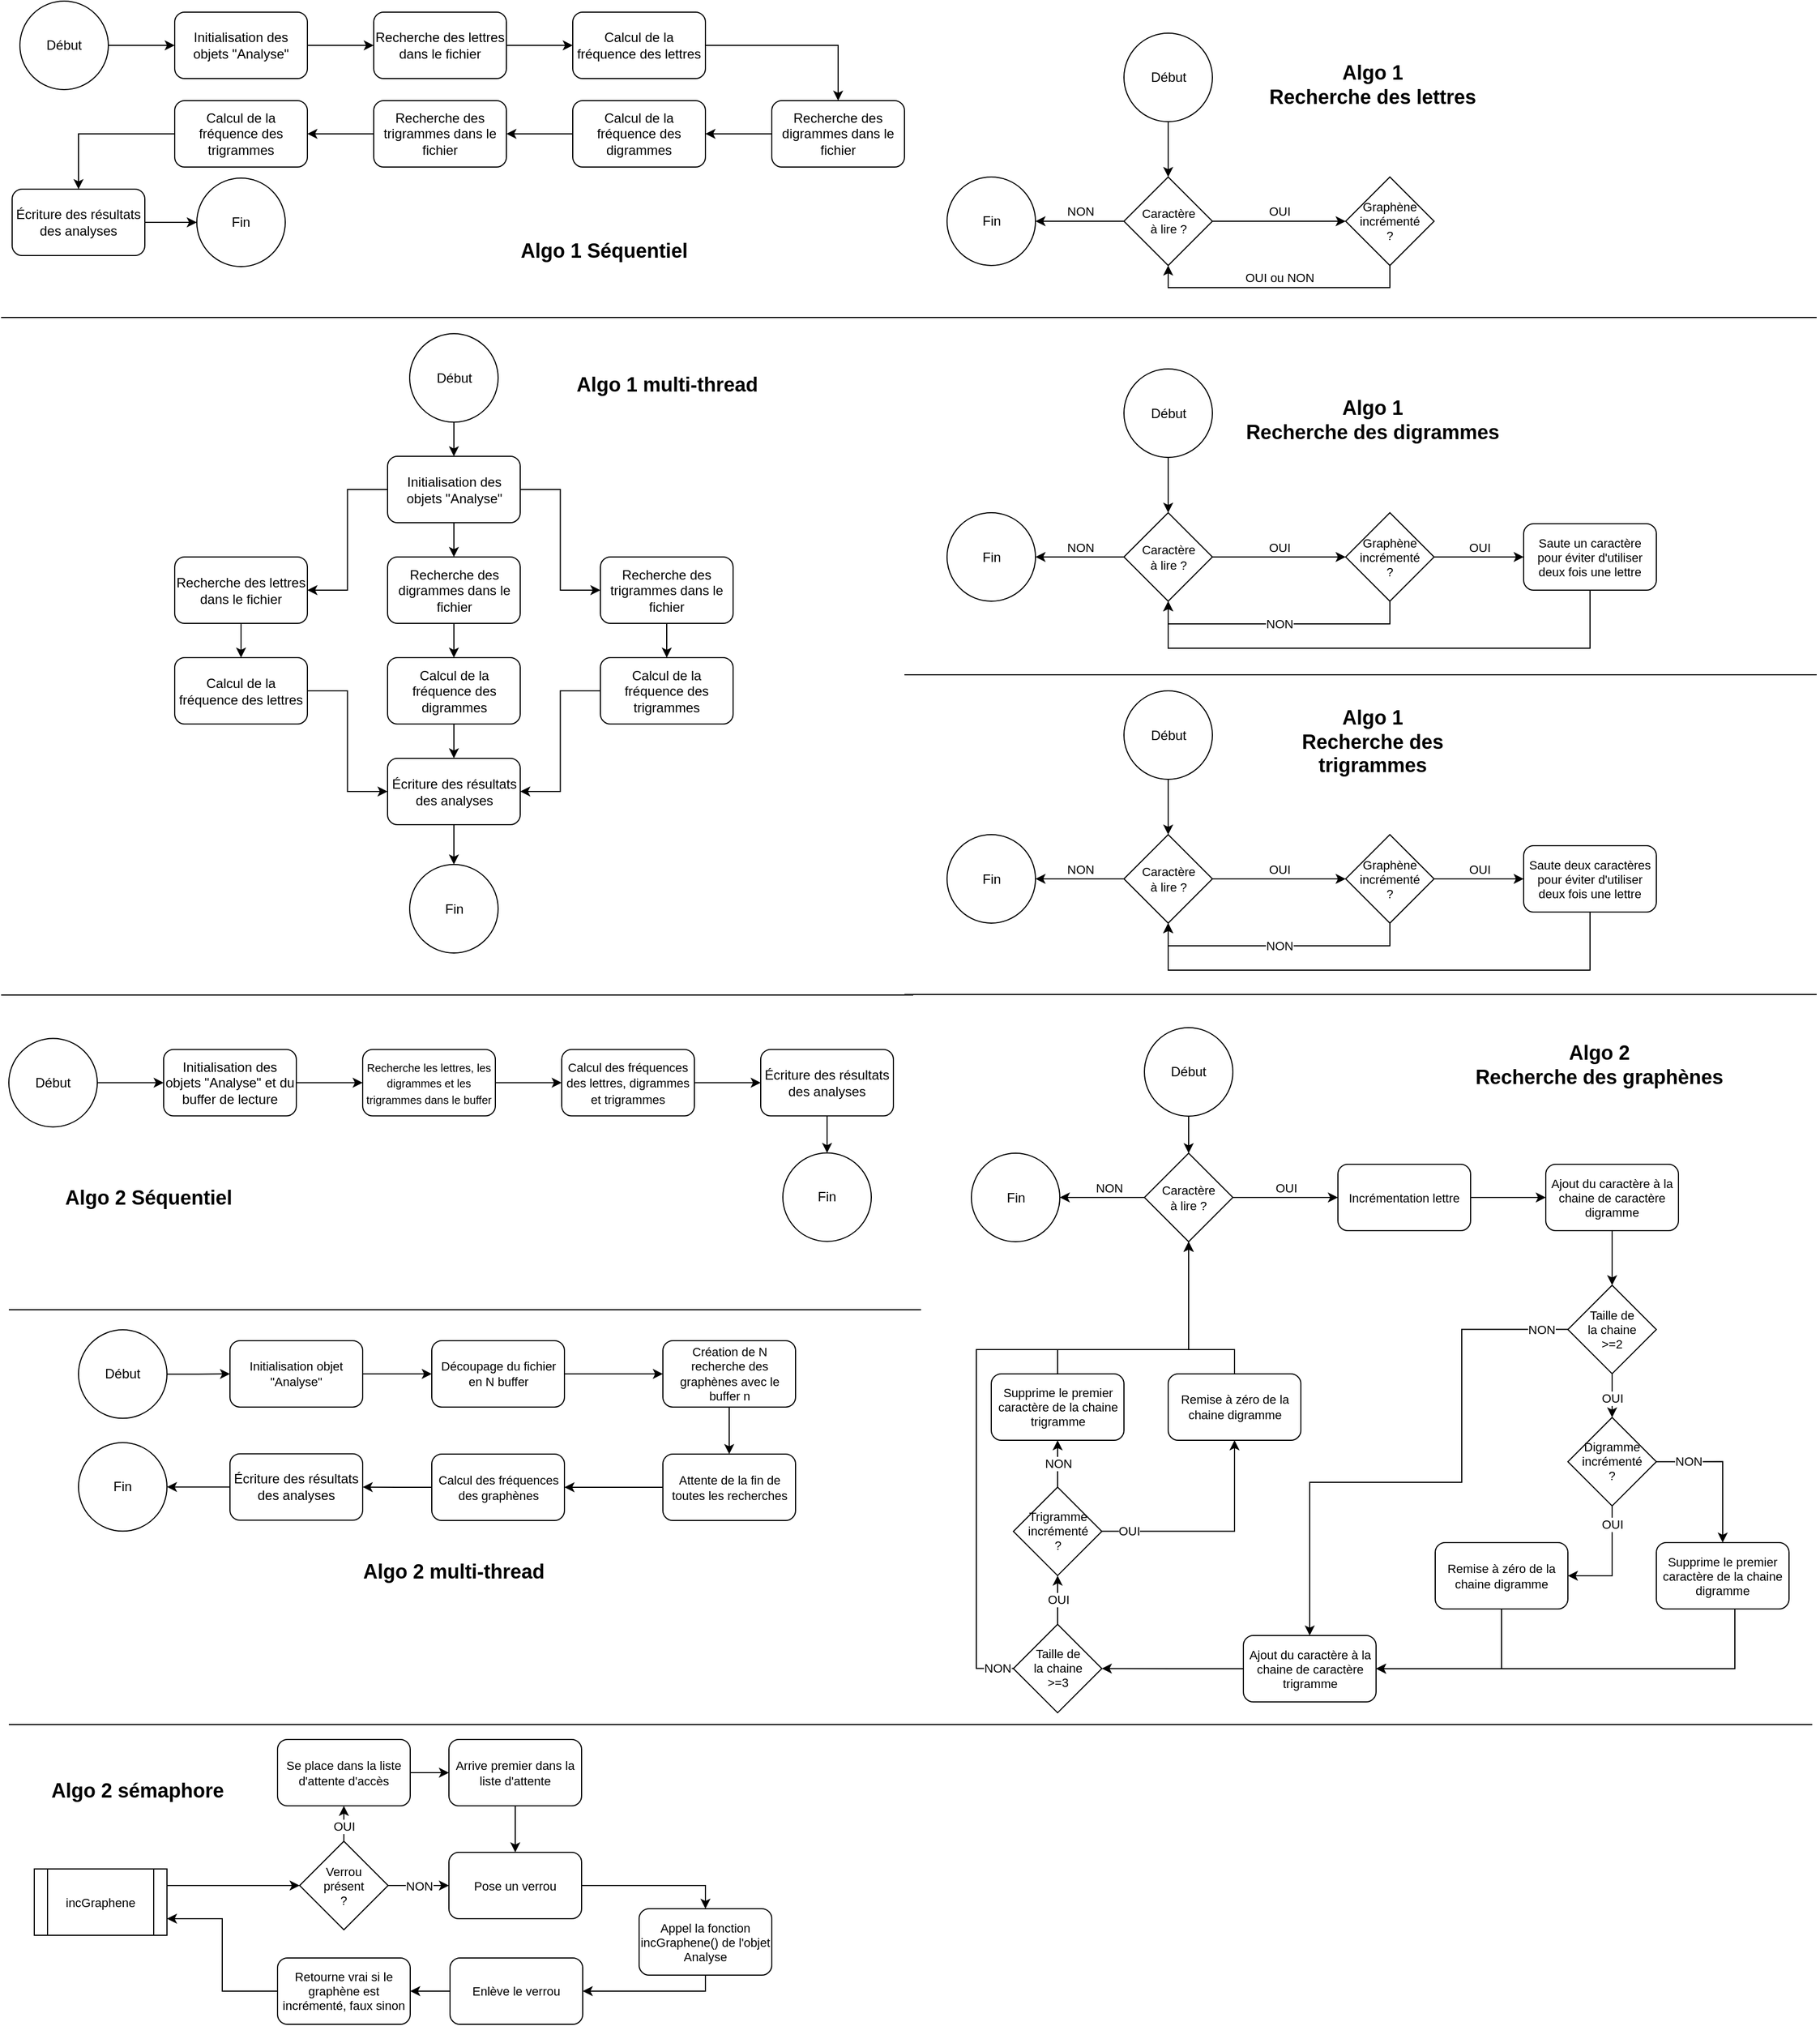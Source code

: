 <mxfile version="12.1.3" type="device" pages="1"><diagram id="Wq0J0b7fXrH5tbpP9Xip" name="Page-1"><mxGraphModel dx="1173" dy="604" grid="0" gridSize="10" guides="1" tooltips="1" connect="1" arrows="1" fold="1" page="1" pageScale="1" pageWidth="827" pageHeight="1169" math="0" shadow="0"><root><mxCell id="0"/><mxCell id="1" parent="0"/><mxCell id="Tw0cdZoC1RYo5te-1mj3-5" style="edgeStyle=orthogonalEdgeStyle;rounded=0;orthogonalLoop=1;jettySize=auto;html=1;entryX=0;entryY=0.5;entryDx=0;entryDy=0;" edge="1" parent="1" source="Tw0cdZoC1RYo5te-1mj3-1" target="Tw0cdZoC1RYo5te-1mj3-4"><mxGeometry relative="1" as="geometry"/></mxCell><mxCell id="Tw0cdZoC1RYo5te-1mj3-1" value="Début" style="ellipse;whiteSpace=wrap;html=1;aspect=fixed;" vertex="1" parent="1"><mxGeometry x="17" y="14" width="80" height="80" as="geometry"/></mxCell><mxCell id="Tw0cdZoC1RYo5te-1mj3-7" style="edgeStyle=orthogonalEdgeStyle;rounded=0;orthogonalLoop=1;jettySize=auto;html=1;entryX=0;entryY=0.5;entryDx=0;entryDy=0;" edge="1" parent="1" source="Tw0cdZoC1RYo5te-1mj3-4" target="Tw0cdZoC1RYo5te-1mj3-6"><mxGeometry relative="1" as="geometry"/></mxCell><mxCell id="Tw0cdZoC1RYo5te-1mj3-4" value="Initialisation des objets &quot;Analyse&quot;" style="rounded=1;whiteSpace=wrap;html=1;" vertex="1" parent="1"><mxGeometry x="157" y="24" width="120" height="60" as="geometry"/></mxCell><mxCell id="Tw0cdZoC1RYo5te-1mj3-9" style="edgeStyle=orthogonalEdgeStyle;rounded=0;orthogonalLoop=1;jettySize=auto;html=1;entryX=0;entryY=0.5;entryDx=0;entryDy=0;" edge="1" parent="1" source="Tw0cdZoC1RYo5te-1mj3-6" target="Tw0cdZoC1RYo5te-1mj3-8"><mxGeometry relative="1" as="geometry"/></mxCell><mxCell id="Tw0cdZoC1RYo5te-1mj3-6" value="Recherche des lettres dans le fichier" style="rounded=1;whiteSpace=wrap;html=1;" vertex="1" parent="1"><mxGeometry x="337" y="24" width="120" height="60" as="geometry"/></mxCell><mxCell id="Tw0cdZoC1RYo5te-1mj3-11" style="edgeStyle=orthogonalEdgeStyle;rounded=0;orthogonalLoop=1;jettySize=auto;html=1;entryX=0.5;entryY=0;entryDx=0;entryDy=0;" edge="1" parent="1" source="Tw0cdZoC1RYo5te-1mj3-8" target="Tw0cdZoC1RYo5te-1mj3-10"><mxGeometry relative="1" as="geometry"/></mxCell><mxCell id="Tw0cdZoC1RYo5te-1mj3-8" value="Calcul de la fréquence des lettres" style="rounded=1;whiteSpace=wrap;html=1;" vertex="1" parent="1"><mxGeometry x="517" y="24" width="120" height="60" as="geometry"/></mxCell><mxCell id="Tw0cdZoC1RYo5te-1mj3-13" style="edgeStyle=orthogonalEdgeStyle;rounded=0;orthogonalLoop=1;jettySize=auto;html=1;entryX=1;entryY=0.5;entryDx=0;entryDy=0;" edge="1" parent="1" source="Tw0cdZoC1RYo5te-1mj3-10" target="Tw0cdZoC1RYo5te-1mj3-12"><mxGeometry relative="1" as="geometry"/></mxCell><mxCell id="Tw0cdZoC1RYo5te-1mj3-10" value="Recherche des digrammes dans le fichier" style="rounded=1;whiteSpace=wrap;html=1;" vertex="1" parent="1"><mxGeometry x="697" y="104" width="120" height="60" as="geometry"/></mxCell><mxCell id="Tw0cdZoC1RYo5te-1mj3-17" style="edgeStyle=orthogonalEdgeStyle;rounded=0;orthogonalLoop=1;jettySize=auto;html=1;entryX=1;entryY=0.5;entryDx=0;entryDy=0;" edge="1" parent="1" source="Tw0cdZoC1RYo5te-1mj3-12" target="Tw0cdZoC1RYo5te-1mj3-15"><mxGeometry relative="1" as="geometry"/></mxCell><mxCell id="Tw0cdZoC1RYo5te-1mj3-12" value="Calcul de la fréquence des digrammes" style="rounded=1;whiteSpace=wrap;html=1;" vertex="1" parent="1"><mxGeometry x="517" y="104" width="120" height="60" as="geometry"/></mxCell><mxCell id="Tw0cdZoC1RYo5te-1mj3-14" style="edgeStyle=orthogonalEdgeStyle;rounded=0;orthogonalLoop=1;jettySize=auto;html=1;entryX=1;entryY=0.5;entryDx=0;entryDy=0;" edge="1" parent="1" source="Tw0cdZoC1RYo5te-1mj3-15" target="Tw0cdZoC1RYo5te-1mj3-16"><mxGeometry relative="1" as="geometry"/></mxCell><mxCell id="Tw0cdZoC1RYo5te-1mj3-15" value="Recherche des trigrammes dans le fichier" style="rounded=1;whiteSpace=wrap;html=1;" vertex="1" parent="1"><mxGeometry x="337" y="104" width="120" height="60" as="geometry"/></mxCell><mxCell id="Tw0cdZoC1RYo5te-1mj3-19" style="edgeStyle=orthogonalEdgeStyle;rounded=0;orthogonalLoop=1;jettySize=auto;html=1;entryX=0.5;entryY=0;entryDx=0;entryDy=0;" edge="1" parent="1" source="Tw0cdZoC1RYo5te-1mj3-16" target="Tw0cdZoC1RYo5te-1mj3-18"><mxGeometry relative="1" as="geometry"/></mxCell><mxCell id="Tw0cdZoC1RYo5te-1mj3-16" value="Calcul de la fréquence des trigrammes" style="rounded=1;whiteSpace=wrap;html=1;" vertex="1" parent="1"><mxGeometry x="157" y="104" width="120" height="60" as="geometry"/></mxCell><mxCell id="Tw0cdZoC1RYo5te-1mj3-21" style="edgeStyle=orthogonalEdgeStyle;rounded=0;orthogonalLoop=1;jettySize=auto;html=1;entryX=0;entryY=0.5;entryDx=0;entryDy=0;" edge="1" parent="1" source="Tw0cdZoC1RYo5te-1mj3-18" target="Tw0cdZoC1RYo5te-1mj3-20"><mxGeometry relative="1" as="geometry"/></mxCell><mxCell id="Tw0cdZoC1RYo5te-1mj3-18" value="Écriture des résultats des analyses" style="rounded=1;whiteSpace=wrap;html=1;" vertex="1" parent="1"><mxGeometry x="10" y="184" width="120" height="60" as="geometry"/></mxCell><mxCell id="Tw0cdZoC1RYo5te-1mj3-20" value="Fin" style="ellipse;whiteSpace=wrap;html=1;aspect=fixed;" vertex="1" parent="1"><mxGeometry x="177" y="174" width="80" height="80" as="geometry"/></mxCell><mxCell id="Tw0cdZoC1RYo5te-1mj3-25" style="edgeStyle=orthogonalEdgeStyle;rounded=0;orthogonalLoop=1;jettySize=auto;html=1;entryX=0.5;entryY=0;entryDx=0;entryDy=0;" edge="1" parent="1" source="Tw0cdZoC1RYo5te-1mj3-22" target="Tw0cdZoC1RYo5te-1mj3-24"><mxGeometry relative="1" as="geometry"/></mxCell><mxCell id="Tw0cdZoC1RYo5te-1mj3-22" value="Début" style="ellipse;whiteSpace=wrap;html=1;aspect=fixed;" vertex="1" parent="1"><mxGeometry x="369.5" y="314.667" width="80" height="80" as="geometry"/></mxCell><mxCell id="Tw0cdZoC1RYo5te-1mj3-23" value="" style="endArrow=none;html=1;" edge="1" parent="1"><mxGeometry width="50" height="50" relative="1" as="geometry"><mxPoint y="300" as="sourcePoint"/><mxPoint x="825" y="300" as="targetPoint"/></mxGeometry></mxCell><mxCell id="Tw0cdZoC1RYo5te-1mj3-29" style="edgeStyle=orthogonalEdgeStyle;rounded=0;orthogonalLoop=1;jettySize=auto;html=1;entryX=0.5;entryY=0;entryDx=0;entryDy=0;" edge="1" parent="1" source="Tw0cdZoC1RYo5te-1mj3-24" target="Tw0cdZoC1RYo5te-1mj3-27"><mxGeometry relative="1" as="geometry"/></mxCell><mxCell id="Tw0cdZoC1RYo5te-1mj3-41" style="edgeStyle=orthogonalEdgeStyle;rounded=0;orthogonalLoop=1;jettySize=auto;html=1;entryX=0;entryY=0.5;entryDx=0;entryDy=0;" edge="1" parent="1" source="Tw0cdZoC1RYo5te-1mj3-24" target="Tw0cdZoC1RYo5te-1mj3-28"><mxGeometry relative="1" as="geometry"/></mxCell><mxCell id="Tw0cdZoC1RYo5te-1mj3-42" style="edgeStyle=orthogonalEdgeStyle;rounded=0;orthogonalLoop=1;jettySize=auto;html=1;entryX=1;entryY=0.5;entryDx=0;entryDy=0;" edge="1" parent="1" source="Tw0cdZoC1RYo5te-1mj3-24" target="Tw0cdZoC1RYo5te-1mj3-26"><mxGeometry relative="1" as="geometry"/></mxCell><mxCell id="Tw0cdZoC1RYo5te-1mj3-24" value="Initialisation des objets &quot;Analyse&quot;" style="rounded=1;whiteSpace=wrap;html=1;" vertex="1" parent="1"><mxGeometry x="349.5" y="425.5" width="120" height="60" as="geometry"/></mxCell><mxCell id="Tw0cdZoC1RYo5te-1mj3-43" style="edgeStyle=orthogonalEdgeStyle;rounded=0;orthogonalLoop=1;jettySize=auto;html=1;entryX=0.5;entryY=0;entryDx=0;entryDy=0;" edge="1" parent="1" source="Tw0cdZoC1RYo5te-1mj3-26" target="Tw0cdZoC1RYo5te-1mj3-35"><mxGeometry relative="1" as="geometry"/></mxCell><mxCell id="Tw0cdZoC1RYo5te-1mj3-26" value="Recherche des lettres dans le fichier" style="rounded=1;whiteSpace=wrap;html=1;" vertex="1" parent="1"><mxGeometry x="157" y="516.5" width="120" height="60" as="geometry"/></mxCell><mxCell id="Tw0cdZoC1RYo5te-1mj3-34" style="edgeStyle=orthogonalEdgeStyle;rounded=0;orthogonalLoop=1;jettySize=auto;html=1;entryX=0.5;entryY=0;entryDx=0;entryDy=0;" edge="1" parent="1" source="Tw0cdZoC1RYo5te-1mj3-27" target="Tw0cdZoC1RYo5te-1mj3-33"><mxGeometry relative="1" as="geometry"/></mxCell><mxCell id="Tw0cdZoC1RYo5te-1mj3-27" value="Recherche des digrammes dans le fichier" style="rounded=1;whiteSpace=wrap;html=1;" vertex="1" parent="1"><mxGeometry x="349.5" y="516.5" width="120" height="60" as="geometry"/></mxCell><mxCell id="Tw0cdZoC1RYo5te-1mj3-44" style="edgeStyle=orthogonalEdgeStyle;rounded=0;orthogonalLoop=1;jettySize=auto;html=1;entryX=0.5;entryY=0;entryDx=0;entryDy=0;" edge="1" parent="1" source="Tw0cdZoC1RYo5te-1mj3-28" target="Tw0cdZoC1RYo5te-1mj3-36"><mxGeometry relative="1" as="geometry"/></mxCell><mxCell id="Tw0cdZoC1RYo5te-1mj3-28" value="Recherche des trigrammes dans le fichier" style="rounded=1;whiteSpace=wrap;html=1;" vertex="1" parent="1"><mxGeometry x="542" y="516.5" width="120" height="60" as="geometry"/></mxCell><mxCell id="Tw0cdZoC1RYo5te-1mj3-40" style="edgeStyle=orthogonalEdgeStyle;rounded=0;orthogonalLoop=1;jettySize=auto;html=1;entryX=0.5;entryY=0;entryDx=0;entryDy=0;" edge="1" parent="1" source="Tw0cdZoC1RYo5te-1mj3-33" target="Tw0cdZoC1RYo5te-1mj3-37"><mxGeometry relative="1" as="geometry"/></mxCell><mxCell id="Tw0cdZoC1RYo5te-1mj3-33" value="Calcul de la fréquence des digrammes" style="rounded=1;whiteSpace=wrap;html=1;" vertex="1" parent="1"><mxGeometry x="349.5" y="607.5" width="120" height="60" as="geometry"/></mxCell><mxCell id="Tw0cdZoC1RYo5te-1mj3-38" style="edgeStyle=orthogonalEdgeStyle;rounded=0;orthogonalLoop=1;jettySize=auto;html=1;entryX=0;entryY=0.5;entryDx=0;entryDy=0;" edge="1" parent="1" source="Tw0cdZoC1RYo5te-1mj3-35" target="Tw0cdZoC1RYo5te-1mj3-37"><mxGeometry relative="1" as="geometry"/></mxCell><mxCell id="Tw0cdZoC1RYo5te-1mj3-35" value="Calcul de la fréquence des lettres" style="rounded=1;whiteSpace=wrap;html=1;" vertex="1" parent="1"><mxGeometry x="157" y="607.5" width="120" height="60" as="geometry"/></mxCell><mxCell id="Tw0cdZoC1RYo5te-1mj3-39" style="edgeStyle=orthogonalEdgeStyle;rounded=0;orthogonalLoop=1;jettySize=auto;html=1;entryX=1;entryY=0.5;entryDx=0;entryDy=0;" edge="1" parent="1" source="Tw0cdZoC1RYo5te-1mj3-36" target="Tw0cdZoC1RYo5te-1mj3-37"><mxGeometry relative="1" as="geometry"/></mxCell><mxCell id="Tw0cdZoC1RYo5te-1mj3-36" value="Calcul de la fréquence des trigrammes" style="rounded=1;whiteSpace=wrap;html=1;" vertex="1" parent="1"><mxGeometry x="542" y="607.5" width="120" height="60" as="geometry"/></mxCell><mxCell id="Tw0cdZoC1RYo5te-1mj3-46" style="edgeStyle=orthogonalEdgeStyle;rounded=0;orthogonalLoop=1;jettySize=auto;html=1;entryX=0.5;entryY=0;entryDx=0;entryDy=0;" edge="1" parent="1" source="Tw0cdZoC1RYo5te-1mj3-37" target="Tw0cdZoC1RYo5te-1mj3-45"><mxGeometry relative="1" as="geometry"/></mxCell><mxCell id="Tw0cdZoC1RYo5te-1mj3-37" value="Écriture des résultats des analyses" style="rounded=1;whiteSpace=wrap;html=1;" vertex="1" parent="1"><mxGeometry x="349.5" y="698.5" width="120" height="60" as="geometry"/></mxCell><mxCell id="Tw0cdZoC1RYo5te-1mj3-45" value="Fin" style="ellipse;whiteSpace=wrap;html=1;aspect=fixed;" vertex="1" parent="1"><mxGeometry x="369.5" y="794.5" width="80" height="80" as="geometry"/></mxCell><mxCell id="Tw0cdZoC1RYo5te-1mj3-49" value="&lt;font style=&quot;font-size: 18px&quot;&gt;&lt;b&gt;Algo 1 Séquentiel&lt;/b&gt;&lt;/font&gt;" style="text;html=1;strokeColor=none;fillColor=none;align=center;verticalAlign=middle;whiteSpace=wrap;rounded=0;" vertex="1" parent="1"><mxGeometry x="429" y="206" width="233" height="67" as="geometry"/></mxCell><mxCell id="Tw0cdZoC1RYo5te-1mj3-50" value="&lt;font style=&quot;font-size: 18px&quot;&gt;&lt;b&gt;Algo 1 multi-thread&lt;br&gt;&lt;/b&gt;&lt;/font&gt;" style="text;html=1;strokeColor=none;fillColor=none;align=center;verticalAlign=middle;whiteSpace=wrap;rounded=0;" vertex="1" parent="1"><mxGeometry x="485.5" y="327.5" width="233" height="67" as="geometry"/></mxCell><mxCell id="Tw0cdZoC1RYo5te-1mj3-51" value="" style="endArrow=none;html=1;" edge="1" parent="1"><mxGeometry width="50" height="50" relative="1" as="geometry"><mxPoint x="-2.274e-13" y="912.5" as="sourcePoint"/><mxPoint x="825" y="912.5" as="targetPoint"/></mxGeometry></mxCell><mxCell id="Tw0cdZoC1RYo5te-1mj3-52" style="edgeStyle=orthogonalEdgeStyle;rounded=0;orthogonalLoop=1;jettySize=auto;html=1;entryX=0;entryY=0.5;entryDx=0;entryDy=0;" edge="1" parent="1" source="Tw0cdZoC1RYo5te-1mj3-53" target="Tw0cdZoC1RYo5te-1mj3-55"><mxGeometry relative="1" as="geometry"/></mxCell><mxCell id="Tw0cdZoC1RYo5te-1mj3-53" value="Début" style="ellipse;whiteSpace=wrap;html=1;aspect=fixed;" vertex="1" parent="1"><mxGeometry x="7" y="951.765" width="80" height="80" as="geometry"/></mxCell><mxCell id="Tw0cdZoC1RYo5te-1mj3-54" style="edgeStyle=orthogonalEdgeStyle;rounded=0;orthogonalLoop=1;jettySize=auto;html=1;entryX=0;entryY=0.5;entryDx=0;entryDy=0;" edge="1" parent="1" source="Tw0cdZoC1RYo5te-1mj3-55" target="Tw0cdZoC1RYo5te-1mj3-57"><mxGeometry relative="1" as="geometry"/></mxCell><mxCell id="Tw0cdZoC1RYo5te-1mj3-55" value="Initialisation des objets &quot;Analyse&quot; et du buffer de lecture" style="rounded=1;whiteSpace=wrap;html=1;" vertex="1" parent="1"><mxGeometry x="147" y="961.765" width="120" height="60" as="geometry"/></mxCell><mxCell id="Tw0cdZoC1RYo5te-1mj3-56" style="edgeStyle=orthogonalEdgeStyle;rounded=0;orthogonalLoop=1;jettySize=auto;html=1;entryX=0;entryY=0.5;entryDx=0;entryDy=0;" edge="1" parent="1" source="Tw0cdZoC1RYo5te-1mj3-57" target="Tw0cdZoC1RYo5te-1mj3-59"><mxGeometry relative="1" as="geometry"/></mxCell><mxCell id="Tw0cdZoC1RYo5te-1mj3-57" value="&lt;font style=&quot;font-size: 10px&quot;&gt;Recherche les lettres, les digrammes et les trigrammes dans le buffer&lt;br&gt;&lt;/font&gt;" style="rounded=1;whiteSpace=wrap;html=1;" vertex="1" parent="1"><mxGeometry x="327" y="961.765" width="120" height="60" as="geometry"/></mxCell><mxCell id="Tw0cdZoC1RYo5te-1mj3-72" style="edgeStyle=orthogonalEdgeStyle;rounded=0;orthogonalLoop=1;jettySize=auto;html=1;entryX=0;entryY=0.5;entryDx=0;entryDy=0;" edge="1" parent="1" source="Tw0cdZoC1RYo5te-1mj3-59" target="Tw0cdZoC1RYo5te-1mj3-69"><mxGeometry relative="1" as="geometry"/></mxCell><mxCell id="Tw0cdZoC1RYo5te-1mj3-59" value="&lt;font style=&quot;font-size: 11px&quot;&gt;Calcul des fréquences des lettres, digrammes et trigrammes&lt;/font&gt;" style="rounded=1;whiteSpace=wrap;html=1;" vertex="1" parent="1"><mxGeometry x="507" y="961.765" width="120" height="60" as="geometry"/></mxCell><mxCell id="Tw0cdZoC1RYo5te-1mj3-60" style="edgeStyle=orthogonalEdgeStyle;rounded=0;orthogonalLoop=1;jettySize=auto;html=1;entryX=1;entryY=0.5;entryDx=0;entryDy=0;" edge="1" parent="1" source="Tw0cdZoC1RYo5te-1mj3-61"><mxGeometry relative="1" as="geometry"><mxPoint x="627" y="1035.167" as="targetPoint"/></mxGeometry></mxCell><mxCell id="Tw0cdZoC1RYo5te-1mj3-62" style="edgeStyle=orthogonalEdgeStyle;rounded=0;orthogonalLoop=1;jettySize=auto;html=1;entryX=1;entryY=0.5;entryDx=0;entryDy=0;" edge="1" parent="1" source="Tw0cdZoC1RYo5te-1mj3-63"><mxGeometry relative="1" as="geometry"><mxPoint x="447" y="1035.167" as="targetPoint"/></mxGeometry></mxCell><mxCell id="Tw0cdZoC1RYo5te-1mj3-64" style="edgeStyle=orthogonalEdgeStyle;rounded=0;orthogonalLoop=1;jettySize=auto;html=1;entryX=1;entryY=0.5;entryDx=0;entryDy=0;" edge="1" parent="1" source="Tw0cdZoC1RYo5te-1mj3-65"><mxGeometry relative="1" as="geometry"><mxPoint x="267" y="1035.167" as="targetPoint"/></mxGeometry></mxCell><mxCell id="Tw0cdZoC1RYo5te-1mj3-73" style="edgeStyle=orthogonalEdgeStyle;rounded=0;orthogonalLoop=1;jettySize=auto;html=1;entryX=0.5;entryY=0;entryDx=0;entryDy=0;" edge="1" parent="1" source="Tw0cdZoC1RYo5te-1mj3-69" target="Tw0cdZoC1RYo5te-1mj3-70"><mxGeometry relative="1" as="geometry"/></mxCell><mxCell id="Tw0cdZoC1RYo5te-1mj3-69" value="Écriture des résultats des analyses" style="rounded=1;whiteSpace=wrap;html=1;" vertex="1" parent="1"><mxGeometry x="687" y="961.765" width="120" height="60" as="geometry"/></mxCell><mxCell id="Tw0cdZoC1RYo5te-1mj3-70" value="Fin" style="ellipse;whiteSpace=wrap;html=1;aspect=fixed;" vertex="1" parent="1"><mxGeometry x="707" y="1055.265" width="80" height="80" as="geometry"/></mxCell><mxCell id="Tw0cdZoC1RYo5te-1mj3-71" value="&lt;font style=&quot;font-size: 18px&quot;&gt;&lt;b&gt;Algo 2 Séquentiel&lt;/b&gt;&lt;/font&gt;" style="text;html=1;strokeColor=none;fillColor=none;align=center;verticalAlign=middle;whiteSpace=wrap;rounded=0;" vertex="1" parent="1"><mxGeometry x="17" y="1070" width="233" height="51" as="geometry"/></mxCell><mxCell id="Tw0cdZoC1RYo5te-1mj3-76" style="edgeStyle=orthogonalEdgeStyle;rounded=0;orthogonalLoop=1;jettySize=auto;html=1;entryX=0.5;entryY=0;entryDx=0;entryDy=0;" edge="1" parent="1" source="Tw0cdZoC1RYo5te-1mj3-74" target="Tw0cdZoC1RYo5te-1mj3-75"><mxGeometry relative="1" as="geometry"/></mxCell><mxCell id="Tw0cdZoC1RYo5te-1mj3-74" value="Début" style="ellipse;whiteSpace=wrap;html=1;aspect=fixed;" vertex="1" parent="1"><mxGeometry x="1015.5" y="43" width="80" height="80" as="geometry"/></mxCell><mxCell id="Tw0cdZoC1RYo5te-1mj3-78" value="OUI" style="edgeStyle=orthogonalEdgeStyle;rounded=0;orthogonalLoop=1;jettySize=auto;html=1;fontSize=11;verticalAlign=bottom;entryX=0;entryY=0.5;entryDx=0;entryDy=0;" edge="1" parent="1" source="Tw0cdZoC1RYo5te-1mj3-75" target="Tw0cdZoC1RYo5te-1mj3-79"><mxGeometry relative="1" as="geometry"><mxPoint x="1195.5" y="184" as="targetPoint"/></mxGeometry></mxCell><mxCell id="Tw0cdZoC1RYo5te-1mj3-84" value="NON" style="edgeStyle=orthogonalEdgeStyle;rounded=0;orthogonalLoop=1;jettySize=auto;html=1;fontSize=11;verticalAlign=bottom;entryX=1;entryY=0.5;entryDx=0;entryDy=0;" edge="1" parent="1" source="Tw0cdZoC1RYo5te-1mj3-75" target="Tw0cdZoC1RYo5te-1mj3-85"><mxGeometry relative="1" as="geometry"><mxPoint x="955.5" y="238" as="targetPoint"/></mxGeometry></mxCell><mxCell id="Tw0cdZoC1RYo5te-1mj3-75" value="Caractère&lt;br style=&quot;font-size: 11px;&quot;&gt; à lire ?" style="rhombus;whiteSpace=wrap;html=1;align=center;verticalAlign=middle;fontSize=11;" vertex="1" parent="1"><mxGeometry x="1015.5" y="173" width="80" height="80" as="geometry"/></mxCell><mxCell id="Tw0cdZoC1RYo5te-1mj3-82" value="OUI ou NON" style="edgeStyle=orthogonalEdgeStyle;rounded=0;orthogonalLoop=1;jettySize=auto;html=1;fontSize=11;entryX=0.5;entryY=1;entryDx=0;entryDy=0;verticalAlign=bottom;" edge="1" parent="1" source="Tw0cdZoC1RYo5te-1mj3-79" target="Tw0cdZoC1RYo5te-1mj3-75"><mxGeometry relative="1" as="geometry"><mxPoint x="1256" y="333" as="targetPoint"/><Array as="points"><mxPoint x="1256.5" y="273"/><mxPoint x="1055.5" y="273"/></Array></mxGeometry></mxCell><mxCell id="Tw0cdZoC1RYo5te-1mj3-79" value="Graphène incrémenté &lt;br&gt;?" style="rhombus;whiteSpace=wrap;html=1;fontSize=11;align=center;" vertex="1" parent="1"><mxGeometry x="1216" y="173" width="80" height="80" as="geometry"/></mxCell><mxCell id="Tw0cdZoC1RYo5te-1mj3-85" value="Fin" style="ellipse;whiteSpace=wrap;html=1;aspect=fixed;" vertex="1" parent="1"><mxGeometry x="855.5" y="173" width="80" height="80" as="geometry"/></mxCell><mxCell id="Tw0cdZoC1RYo5te-1mj3-86" value="&lt;font style=&quot;font-size: 18px&quot;&gt;&lt;b&gt;Algo 1&lt;br&gt; Recherche des lettres&lt;br&gt;&lt;/b&gt;&lt;/font&gt;" style="text;html=1;strokeColor=none;fillColor=none;align=center;verticalAlign=middle;whiteSpace=wrap;rounded=0;" vertex="1" parent="1"><mxGeometry x="1123.5" y="56" width="233" height="67" as="geometry"/></mxCell><mxCell id="Tw0cdZoC1RYo5te-1mj3-87" style="edgeStyle=orthogonalEdgeStyle;rounded=0;orthogonalLoop=1;jettySize=auto;html=1;entryX=0.5;entryY=0;entryDx=0;entryDy=0;" edge="1" parent="1" source="Tw0cdZoC1RYo5te-1mj3-88" target="Tw0cdZoC1RYo5te-1mj3-91"><mxGeometry relative="1" as="geometry"/></mxCell><mxCell id="Tw0cdZoC1RYo5te-1mj3-88" value="Début" style="ellipse;whiteSpace=wrap;html=1;aspect=fixed;" vertex="1" parent="1"><mxGeometry x="1015.5" y="346.5" width="80" height="80" as="geometry"/></mxCell><mxCell id="Tw0cdZoC1RYo5te-1mj3-89" value="OUI" style="edgeStyle=orthogonalEdgeStyle;rounded=0;orthogonalLoop=1;jettySize=auto;html=1;fontSize=11;verticalAlign=bottom;entryX=0;entryY=0.5;entryDx=0;entryDy=0;" edge="1" parent="1" source="Tw0cdZoC1RYo5te-1mj3-91" target="Tw0cdZoC1RYo5te-1mj3-93"><mxGeometry relative="1" as="geometry"><mxPoint x="1195.5" y="487.5" as="targetPoint"/></mxGeometry></mxCell><mxCell id="Tw0cdZoC1RYo5te-1mj3-90" value="NON" style="edgeStyle=orthogonalEdgeStyle;rounded=0;orthogonalLoop=1;jettySize=auto;html=1;fontSize=11;verticalAlign=bottom;entryX=1;entryY=0.5;entryDx=0;entryDy=0;" edge="1" parent="1" source="Tw0cdZoC1RYo5te-1mj3-91" target="Tw0cdZoC1RYo5te-1mj3-94"><mxGeometry relative="1" as="geometry"><mxPoint x="955.5" y="541.5" as="targetPoint"/></mxGeometry></mxCell><mxCell id="Tw0cdZoC1RYo5te-1mj3-91" value="Caractère&lt;br style=&quot;font-size: 11px;&quot;&gt; à lire ?" style="rhombus;whiteSpace=wrap;html=1;align=center;verticalAlign=middle;fontSize=11;" vertex="1" parent="1"><mxGeometry x="1015.5" y="476.5" width="80" height="80" as="geometry"/></mxCell><mxCell id="Tw0cdZoC1RYo5te-1mj3-97" value="NON" style="edgeStyle=orthogonalEdgeStyle;rounded=0;orthogonalLoop=1;jettySize=auto;html=1;fontSize=11;entryX=0.5;entryY=1;entryDx=0;entryDy=0;verticalAlign=middle;horizontal=1;" edge="1" parent="1" source="Tw0cdZoC1RYo5te-1mj3-93" target="Tw0cdZoC1RYo5te-1mj3-91"><mxGeometry relative="1" as="geometry"><mxPoint x="1216.167" y="623.5" as="targetPoint"/><Array as="points"><mxPoint x="1256" y="577"/><mxPoint x="1055" y="577"/></Array></mxGeometry></mxCell><mxCell id="Tw0cdZoC1RYo5te-1mj3-101" value="OUI" style="edgeStyle=orthogonalEdgeStyle;rounded=0;orthogonalLoop=1;jettySize=auto;html=1;fontSize=11;entryX=0;entryY=0.5;entryDx=0;entryDy=0;verticalAlign=bottom;" edge="1" parent="1" source="Tw0cdZoC1RYo5te-1mj3-93" target="Tw0cdZoC1RYo5te-1mj3-102"><mxGeometry relative="1" as="geometry"><mxPoint x="1363" y="529" as="targetPoint"/></mxGeometry></mxCell><mxCell id="Tw0cdZoC1RYo5te-1mj3-93" value="Graphène incrémenté &lt;br&gt;?" style="rhombus;whiteSpace=wrap;html=1;fontSize=11;align=center;" vertex="1" parent="1"><mxGeometry x="1216" y="476.5" width="80" height="80" as="geometry"/></mxCell><mxCell id="Tw0cdZoC1RYo5te-1mj3-94" value="Fin" style="ellipse;whiteSpace=wrap;html=1;aspect=fixed;" vertex="1" parent="1"><mxGeometry x="855.5" y="476.5" width="80" height="80" as="geometry"/></mxCell><mxCell id="Tw0cdZoC1RYo5te-1mj3-95" value="&lt;font style=&quot;font-size: 18px&quot;&gt;&lt;b&gt;Algo 1&lt;br&gt; Recherche des digrammes&lt;br&gt;&lt;/b&gt;&lt;/font&gt;" style="text;html=1;strokeColor=none;fillColor=none;align=center;verticalAlign=middle;whiteSpace=wrap;rounded=0;" vertex="1" parent="1"><mxGeometry x="1123.5" y="359.5" width="233" height="67" as="geometry"/></mxCell><mxCell id="Tw0cdZoC1RYo5te-1mj3-103" style="edgeStyle=orthogonalEdgeStyle;rounded=0;orthogonalLoop=1;jettySize=auto;html=1;entryX=0.5;entryY=1;entryDx=0;entryDy=0;fontSize=11;" edge="1" parent="1" source="Tw0cdZoC1RYo5te-1mj3-102" target="Tw0cdZoC1RYo5te-1mj3-91"><mxGeometry relative="1" as="geometry"><Array as="points"><mxPoint x="1437" y="599"/><mxPoint x="1055" y="599"/></Array></mxGeometry></mxCell><mxCell id="Tw0cdZoC1RYo5te-1mj3-102" value="Saute un caractère pour éviter d'utiliser deux fois une lettre" style="rounded=1;whiteSpace=wrap;html=1;fontSize=11;align=center;" vertex="1" parent="1"><mxGeometry x="1377" y="486.5" width="120" height="60" as="geometry"/></mxCell><mxCell id="Tw0cdZoC1RYo5te-1mj3-104" style="edgeStyle=orthogonalEdgeStyle;rounded=0;orthogonalLoop=1;jettySize=auto;html=1;entryX=0.5;entryY=0;entryDx=0;entryDy=0;" edge="1" parent="1" source="Tw0cdZoC1RYo5te-1mj3-105" target="Tw0cdZoC1RYo5te-1mj3-108"><mxGeometry relative="1" as="geometry"/></mxCell><mxCell id="Tw0cdZoC1RYo5te-1mj3-105" value="Début" style="ellipse;whiteSpace=wrap;html=1;aspect=fixed;" vertex="1" parent="1"><mxGeometry x="1015.5" y="637.5" width="80" height="80" as="geometry"/></mxCell><mxCell id="Tw0cdZoC1RYo5te-1mj3-106" value="OUI" style="edgeStyle=orthogonalEdgeStyle;rounded=0;orthogonalLoop=1;jettySize=auto;html=1;fontSize=11;verticalAlign=bottom;entryX=0;entryY=0.5;entryDx=0;entryDy=0;" edge="1" parent="1" source="Tw0cdZoC1RYo5te-1mj3-108" target="Tw0cdZoC1RYo5te-1mj3-111"><mxGeometry relative="1" as="geometry"><mxPoint x="1195.5" y="778.5" as="targetPoint"/></mxGeometry></mxCell><mxCell id="Tw0cdZoC1RYo5te-1mj3-107" value="NON" style="edgeStyle=orthogonalEdgeStyle;rounded=0;orthogonalLoop=1;jettySize=auto;html=1;fontSize=11;verticalAlign=bottom;entryX=1;entryY=0.5;entryDx=0;entryDy=0;" edge="1" parent="1" source="Tw0cdZoC1RYo5te-1mj3-108" target="Tw0cdZoC1RYo5te-1mj3-112"><mxGeometry relative="1" as="geometry"><mxPoint x="955.5" y="832.5" as="targetPoint"/></mxGeometry></mxCell><mxCell id="Tw0cdZoC1RYo5te-1mj3-108" value="Caractère&lt;br style=&quot;font-size: 11px;&quot;&gt; à lire ?" style="rhombus;whiteSpace=wrap;html=1;align=center;verticalAlign=middle;fontSize=11;" vertex="1" parent="1"><mxGeometry x="1015.5" y="767.5" width="80" height="80" as="geometry"/></mxCell><mxCell id="Tw0cdZoC1RYo5te-1mj3-109" value="NON" style="edgeStyle=orthogonalEdgeStyle;rounded=0;orthogonalLoop=1;jettySize=auto;html=1;fontSize=11;entryX=0.5;entryY=1;entryDx=0;entryDy=0;verticalAlign=middle;horizontal=1;" edge="1" parent="1" source="Tw0cdZoC1RYo5te-1mj3-111" target="Tw0cdZoC1RYo5te-1mj3-108"><mxGeometry relative="1" as="geometry"><mxPoint x="1216.167" y="914.5" as="targetPoint"/><Array as="points"><mxPoint x="1256" y="868"/><mxPoint x="1055" y="868"/></Array></mxGeometry></mxCell><mxCell id="Tw0cdZoC1RYo5te-1mj3-110" value="OUI" style="edgeStyle=orthogonalEdgeStyle;rounded=0;orthogonalLoop=1;jettySize=auto;html=1;fontSize=11;entryX=0;entryY=0.5;entryDx=0;entryDy=0;verticalAlign=bottom;" edge="1" parent="1" source="Tw0cdZoC1RYo5te-1mj3-111" target="Tw0cdZoC1RYo5te-1mj3-115"><mxGeometry relative="1" as="geometry"><mxPoint x="1363" y="820" as="targetPoint"/></mxGeometry></mxCell><mxCell id="Tw0cdZoC1RYo5te-1mj3-111" value="Graphène incrémenté &lt;br&gt;?" style="rhombus;whiteSpace=wrap;html=1;fontSize=11;align=center;" vertex="1" parent="1"><mxGeometry x="1216" y="767.5" width="80" height="80" as="geometry"/></mxCell><mxCell id="Tw0cdZoC1RYo5te-1mj3-112" value="Fin" style="ellipse;whiteSpace=wrap;html=1;aspect=fixed;" vertex="1" parent="1"><mxGeometry x="855.5" y="767.5" width="80" height="80" as="geometry"/></mxCell><mxCell id="Tw0cdZoC1RYo5te-1mj3-113" value="&lt;font style=&quot;font-size: 18px&quot;&gt;&lt;b&gt;Algo 1&lt;br&gt; Recherche des trigrammes&lt;br&gt;&lt;/b&gt;&lt;/font&gt;" style="text;html=1;strokeColor=none;fillColor=none;align=center;verticalAlign=middle;whiteSpace=wrap;rounded=0;" vertex="1" parent="1"><mxGeometry x="1123.5" y="650.5" width="233" height="67" as="geometry"/></mxCell><mxCell id="Tw0cdZoC1RYo5te-1mj3-114" style="edgeStyle=orthogonalEdgeStyle;rounded=0;orthogonalLoop=1;jettySize=auto;html=1;entryX=0.5;entryY=1;entryDx=0;entryDy=0;fontSize=11;" edge="1" parent="1" source="Tw0cdZoC1RYo5te-1mj3-115" target="Tw0cdZoC1RYo5te-1mj3-108"><mxGeometry relative="1" as="geometry"><Array as="points"><mxPoint x="1437" y="890"/><mxPoint x="1055" y="890"/></Array></mxGeometry></mxCell><mxCell id="Tw0cdZoC1RYo5te-1mj3-115" value="Saute deux caractères pour éviter d'utiliser deux fois une lettre" style="rounded=1;whiteSpace=wrap;html=1;fontSize=11;align=center;" vertex="1" parent="1"><mxGeometry x="1377" y="777.5" width="120" height="60" as="geometry"/></mxCell><mxCell id="Tw0cdZoC1RYo5te-1mj3-122" style="edgeStyle=orthogonalEdgeStyle;rounded=0;orthogonalLoop=1;jettySize=auto;html=1;entryX=0.5;entryY=0;entryDx=0;entryDy=0;fontSize=11;" edge="1" parent="1" source="Tw0cdZoC1RYo5te-1mj3-116" target="Tw0cdZoC1RYo5te-1mj3-118"><mxGeometry relative="1" as="geometry"/></mxCell><mxCell id="Tw0cdZoC1RYo5te-1mj3-116" value="Début" style="ellipse;whiteSpace=wrap;html=1;aspect=fixed;" vertex="1" parent="1"><mxGeometry x="1034" y="942" width="80" height="80" as="geometry"/></mxCell><mxCell id="Tw0cdZoC1RYo5te-1mj3-117" value="&lt;font style=&quot;font-size: 18px&quot;&gt;&lt;b&gt;Algo 2&lt;br&gt;Recherche des graphènes&lt;br&gt;&lt;/b&gt;&lt;/font&gt;" style="text;html=1;strokeColor=none;fillColor=none;align=center;verticalAlign=middle;whiteSpace=wrap;rounded=0;" vertex="1" parent="1"><mxGeometry x="1329" y="942" width="233" height="67" as="geometry"/></mxCell><mxCell id="Tw0cdZoC1RYo5te-1mj3-121" value="NON" style="edgeStyle=orthogonalEdgeStyle;rounded=0;orthogonalLoop=1;jettySize=auto;html=1;fontSize=11;entryX=1;entryY=0.5;entryDx=0;entryDy=0;verticalAlign=bottom;exitX=0;exitY=0;exitDx=0;exitDy=0;" edge="1" parent="1" source="Tw0cdZoC1RYo5te-1mj3-118" target="Tw0cdZoC1RYo5te-1mj3-119"><mxGeometry x="0.24" relative="1" as="geometry"><mxPoint x="954" y="1095.5" as="targetPoint"/><Array as="points"><mxPoint x="1054" y="1095"/></Array><mxPoint as="offset"/></mxGeometry></mxCell><mxCell id="Tw0cdZoC1RYo5te-1mj3-167" value="OUI" style="edgeStyle=orthogonalEdgeStyle;rounded=0;orthogonalLoop=1;jettySize=auto;html=1;entryX=0;entryY=0.5;entryDx=0;entryDy=0;fontSize=11;verticalAlign=bottom;" edge="1" parent="1" source="Tw0cdZoC1RYo5te-1mj3-118" target="Tw0cdZoC1RYo5te-1mj3-143"><mxGeometry relative="1" as="geometry"/></mxCell><mxCell id="Tw0cdZoC1RYo5te-1mj3-118" value="Caractère&lt;br style=&quot;font-size: 11px;&quot;&gt; à lire ?" style="rhombus;whiteSpace=wrap;html=1;align=center;verticalAlign=middle;fontSize=11;" vertex="1" parent="1"><mxGeometry x="1034" y="1055.5" width="80" height="80" as="geometry"/></mxCell><mxCell id="Tw0cdZoC1RYo5te-1mj3-119" value="Fin" style="ellipse;whiteSpace=wrap;html=1;aspect=fixed;" vertex="1" parent="1"><mxGeometry x="877.5" y="1055.5" width="80" height="80" as="geometry"/></mxCell><mxCell id="Tw0cdZoC1RYo5te-1mj3-132" style="edgeStyle=orthogonalEdgeStyle;rounded=0;orthogonalLoop=1;jettySize=auto;html=1;entryX=0.5;entryY=0;entryDx=0;entryDy=0;fontSize=11;" edge="1" parent="1" source="Tw0cdZoC1RYo5te-1mj3-125" target="Tw0cdZoC1RYo5te-1mj3-129"><mxGeometry relative="1" as="geometry"/></mxCell><mxCell id="Tw0cdZoC1RYo5te-1mj3-125" value="Ajout du caractère à la chaine de caractère digramme" style="rounded=1;whiteSpace=wrap;html=1;fontSize=11;align=center;" vertex="1" parent="1"><mxGeometry x="1397" y="1065.5" width="120" height="60" as="geometry"/></mxCell><mxCell id="Tw0cdZoC1RYo5te-1mj3-133" style="edgeStyle=orthogonalEdgeStyle;rounded=0;orthogonalLoop=1;jettySize=auto;html=1;entryX=1;entryY=0.5;entryDx=0;entryDy=0;fontSize=11;" edge="1" parent="1" source="Tw0cdZoC1RYo5te-1mj3-126" target="Tw0cdZoC1RYo5te-1mj3-131"><mxGeometry relative="1" as="geometry"/></mxCell><mxCell id="Tw0cdZoC1RYo5te-1mj3-126" value="Ajout du caractère à la chaine de caractère trigramme" style="rounded=1;whiteSpace=wrap;html=1;fontSize=11;align=center;" vertex="1" parent="1"><mxGeometry x="1123.5" y="1491.5" width="120" height="60" as="geometry"/></mxCell><mxCell id="Tw0cdZoC1RYo5te-1mj3-135" value="OUI" style="edgeStyle=orthogonalEdgeStyle;rounded=0;orthogonalLoop=1;jettySize=auto;html=1;fontSize=11;" edge="1" parent="1" source="Tw0cdZoC1RYo5te-1mj3-129" target="Tw0cdZoC1RYo5te-1mj3-134"><mxGeometry x="0.17" relative="1" as="geometry"><mxPoint as="offset"/></mxGeometry></mxCell><mxCell id="Tw0cdZoC1RYo5te-1mj3-168" value="NON" style="edgeStyle=orthogonalEdgeStyle;rounded=0;orthogonalLoop=1;jettySize=auto;html=1;entryX=0.5;entryY=0;entryDx=0;entryDy=0;fontSize=11;" edge="1" parent="1" source="Tw0cdZoC1RYo5te-1mj3-129" target="Tw0cdZoC1RYo5te-1mj3-126"><mxGeometry x="-0.905" relative="1" as="geometry"><Array as="points"><mxPoint x="1321" y="1215"/><mxPoint x="1321" y="1353"/><mxPoint x="1184" y="1353"/></Array><mxPoint as="offset"/></mxGeometry></mxCell><mxCell id="Tw0cdZoC1RYo5te-1mj3-129" value="Taille de&lt;br&gt; la chaine &lt;br&gt;&amp;gt;=2" style="rhombus;whiteSpace=wrap;html=1;fontSize=11;align=center;" vertex="1" parent="1"><mxGeometry x="1417" y="1174.833" width="80" height="80" as="geometry"/></mxCell><mxCell id="Tw0cdZoC1RYo5te-1mj3-148" value="OUI" style="edgeStyle=orthogonalEdgeStyle;rounded=0;orthogonalLoop=1;jettySize=auto;html=1;exitX=0.5;exitY=1;exitDx=0;exitDy=0;entryX=1;entryY=0.5;entryDx=0;entryDy=0;fontSize=11;" edge="1" parent="1" source="Tw0cdZoC1RYo5te-1mj3-134" target="Tw0cdZoC1RYo5te-1mj3-147"><mxGeometry x="-0.676" relative="1" as="geometry"><Array as="points"><mxPoint x="1457" y="1438"/></Array><mxPoint as="offset"/></mxGeometry></mxCell><mxCell id="Tw0cdZoC1RYo5te-1mj3-150" value="NON" style="edgeStyle=orthogonalEdgeStyle;rounded=0;orthogonalLoop=1;jettySize=auto;html=1;entryX=0.5;entryY=0;entryDx=0;entryDy=0;fontSize=11;exitX=1;exitY=0.5;exitDx=0;exitDy=0;" edge="1" parent="1" source="Tw0cdZoC1RYo5te-1mj3-134" target="Tw0cdZoC1RYo5te-1mj3-149"><mxGeometry x="-0.567" relative="1" as="geometry"><Array as="points"><mxPoint x="1557" y="1334"/></Array><mxPoint as="offset"/></mxGeometry></mxCell><mxCell id="Tw0cdZoC1RYo5te-1mj3-134" value="Digramme&lt;br&gt;incrémenté&lt;br&gt;?" style="rhombus;whiteSpace=wrap;html=1;fontSize=11;align=center;" vertex="1" parent="1"><mxGeometry x="1417" y="1294.333" width="80" height="80" as="geometry"/></mxCell><mxCell id="Tw0cdZoC1RYo5te-1mj3-137" value="OUI" style="edgeStyle=orthogonalEdgeStyle;rounded=0;orthogonalLoop=1;jettySize=auto;html=1;entryX=0.5;entryY=1;entryDx=0;entryDy=0;fontSize=11;" edge="1" parent="1" source="Tw0cdZoC1RYo5te-1mj3-131" target="Tw0cdZoC1RYo5te-1mj3-136"><mxGeometry relative="1" as="geometry"/></mxCell><mxCell id="Tw0cdZoC1RYo5te-1mj3-159" value="NON" style="edgeStyle=orthogonalEdgeStyle;rounded=0;orthogonalLoop=1;jettySize=auto;html=1;fontSize=11;entryX=0.5;entryY=1;entryDx=0;entryDy=0;" edge="1" parent="1" source="Tw0cdZoC1RYo5te-1mj3-131" target="Tw0cdZoC1RYo5te-1mj3-118"><mxGeometry x="-0.952" relative="1" as="geometry"><mxPoint x="860" y="1521.333" as="targetPoint"/><Array as="points"><mxPoint x="882" y="1521"/><mxPoint x="882" y="1233"/><mxPoint x="1074" y="1233"/></Array><mxPoint as="offset"/></mxGeometry></mxCell><mxCell id="Tw0cdZoC1RYo5te-1mj3-131" value="Taille de&lt;br&gt; la chaine &lt;br&gt;&amp;gt;=3" style="rhombus;whiteSpace=wrap;html=1;fontSize=11;align=center;" vertex="1" parent="1"><mxGeometry x="915.5" y="1481.333" width="80" height="80" as="geometry"/></mxCell><mxCell id="Tw0cdZoC1RYo5te-1mj3-156" value="NON" style="edgeStyle=orthogonalEdgeStyle;rounded=0;orthogonalLoop=1;jettySize=auto;html=1;entryX=0.5;entryY=1;entryDx=0;entryDy=0;fontSize=11;exitX=0.5;exitY=0;exitDx=0;exitDy=0;" edge="1" parent="1" source="Tw0cdZoC1RYo5te-1mj3-136" target="Tw0cdZoC1RYo5te-1mj3-155"><mxGeometry relative="1" as="geometry"/></mxCell><mxCell id="Tw0cdZoC1RYo5te-1mj3-157" value="OUI" style="edgeStyle=orthogonalEdgeStyle;rounded=0;orthogonalLoop=1;jettySize=auto;html=1;entryX=0.5;entryY=1;entryDx=0;entryDy=0;fontSize=11;" edge="1" parent="1" source="Tw0cdZoC1RYo5te-1mj3-136" target="Tw0cdZoC1RYo5te-1mj3-154"><mxGeometry x="-0.755" relative="1" as="geometry"><mxPoint as="offset"/></mxGeometry></mxCell><mxCell id="Tw0cdZoC1RYo5te-1mj3-136" value="Trigramme&lt;br&gt;incrémenté&lt;br&gt;?" style="rhombus;whiteSpace=wrap;html=1;fontSize=11;align=center;verticalAlign=middle;" vertex="1" parent="1"><mxGeometry x="915.5" y="1357.333" width="80" height="80" as="geometry"/></mxCell><mxCell id="Tw0cdZoC1RYo5te-1mj3-145" style="edgeStyle=orthogonalEdgeStyle;rounded=0;orthogonalLoop=1;jettySize=auto;html=1;entryX=0;entryY=0.5;entryDx=0;entryDy=0;fontSize=11;" edge="1" parent="1" source="Tw0cdZoC1RYo5te-1mj3-143" target="Tw0cdZoC1RYo5te-1mj3-125"><mxGeometry relative="1" as="geometry"><Array as="points"><mxPoint x="1387" y="1096"/><mxPoint x="1387" y="1096"/></Array></mxGeometry></mxCell><mxCell id="Tw0cdZoC1RYo5te-1mj3-143" value="Incrémentation lettre" style="rounded=1;whiteSpace=wrap;html=1;fontSize=11;align=center;" vertex="1" parent="1"><mxGeometry x="1209" y="1065.5" width="120" height="60" as="geometry"/></mxCell><mxCell id="Tw0cdZoC1RYo5te-1mj3-152" style="edgeStyle=orthogonalEdgeStyle;rounded=0;orthogonalLoop=1;jettySize=auto;html=1;entryX=1;entryY=0.5;entryDx=0;entryDy=0;fontSize=11;" edge="1" parent="1" source="Tw0cdZoC1RYo5te-1mj3-147" target="Tw0cdZoC1RYo5te-1mj3-126"><mxGeometry relative="1" as="geometry"><Array as="points"><mxPoint x="1357" y="1522"/></Array></mxGeometry></mxCell><mxCell id="Tw0cdZoC1RYo5te-1mj3-147" value="Remise à zéro de la chaine digramme" style="rounded=1;whiteSpace=wrap;html=1;fontSize=11;align=center;" vertex="1" parent="1"><mxGeometry x="1297" y="1407.5" width="120" height="60" as="geometry"/></mxCell><mxCell id="Tw0cdZoC1RYo5te-1mj3-151" style="edgeStyle=orthogonalEdgeStyle;rounded=0;orthogonalLoop=1;jettySize=auto;html=1;entryX=1;entryY=0.5;entryDx=0;entryDy=0;fontSize=11;" edge="1" parent="1" source="Tw0cdZoC1RYo5te-1mj3-149" target="Tw0cdZoC1RYo5te-1mj3-126"><mxGeometry relative="1" as="geometry"><Array as="points"><mxPoint x="1568" y="1522"/></Array></mxGeometry></mxCell><mxCell id="Tw0cdZoC1RYo5te-1mj3-149" value="Supprime le premier caractère de la chaine digramme" style="rounded=1;whiteSpace=wrap;html=1;fontSize=11;align=center;" vertex="1" parent="1"><mxGeometry x="1497" y="1407.5" width="120" height="60" as="geometry"/></mxCell><mxCell id="Tw0cdZoC1RYo5te-1mj3-161" style="edgeStyle=orthogonalEdgeStyle;rounded=0;orthogonalLoop=1;jettySize=auto;html=1;entryX=0.5;entryY=1;entryDx=0;entryDy=0;fontSize=11;exitX=0.5;exitY=0;exitDx=0;exitDy=0;" edge="1" parent="1" source="Tw0cdZoC1RYo5te-1mj3-154" target="Tw0cdZoC1RYo5te-1mj3-118"><mxGeometry relative="1" as="geometry"><Array as="points"><mxPoint x="1116" y="1233"/><mxPoint x="1074" y="1233"/></Array></mxGeometry></mxCell><mxCell id="Tw0cdZoC1RYo5te-1mj3-154" value="Remise à zéro de la chaine digramme" style="rounded=1;whiteSpace=wrap;html=1;fontSize=11;align=center;" vertex="1" parent="1"><mxGeometry x="1055.5" y="1255" width="120" height="60" as="geometry"/></mxCell><mxCell id="Tw0cdZoC1RYo5te-1mj3-160" style="edgeStyle=orthogonalEdgeStyle;rounded=0;orthogonalLoop=1;jettySize=auto;html=1;entryX=0.5;entryY=1;entryDx=0;entryDy=0;fontSize=11;exitX=0.5;exitY=0;exitDx=0;exitDy=0;" edge="1" parent="1" source="Tw0cdZoC1RYo5te-1mj3-155" target="Tw0cdZoC1RYo5te-1mj3-118"><mxGeometry relative="1" as="geometry"><Array as="points"><mxPoint x="956" y="1233"/><mxPoint x="1074" y="1233"/></Array></mxGeometry></mxCell><mxCell id="Tw0cdZoC1RYo5te-1mj3-155" value="Supprime le premier caractère de la chaine trigramme" style="rounded=1;whiteSpace=wrap;html=1;fontSize=11;align=center;" vertex="1" parent="1"><mxGeometry x="895.5" y="1255" width="120" height="60" as="geometry"/></mxCell><mxCell id="Tw0cdZoC1RYo5te-1mj3-174" style="edgeStyle=orthogonalEdgeStyle;rounded=0;orthogonalLoop=1;jettySize=auto;html=1;entryX=0;entryY=0.5;entryDx=0;entryDy=0;fontSize=11;" edge="1" parent="1" source="Tw0cdZoC1RYo5te-1mj3-169" target="Tw0cdZoC1RYo5te-1mj3-173"><mxGeometry relative="1" as="geometry"/></mxCell><mxCell id="Tw0cdZoC1RYo5te-1mj3-169" value="Début" style="ellipse;whiteSpace=wrap;html=1;aspect=fixed;" vertex="1" parent="1"><mxGeometry x="70" y="1215.167" width="80" height="80" as="geometry"/></mxCell><mxCell id="Tw0cdZoC1RYo5te-1mj3-170" value="&lt;font style=&quot;font-size: 18px&quot;&gt;&lt;b&gt;Algo 2 multi-thread&lt;br&gt;&lt;/b&gt;&lt;/font&gt;" style="text;html=1;strokeColor=none;fillColor=none;align=center;verticalAlign=middle;whiteSpace=wrap;rounded=0;" vertex="1" parent="1"><mxGeometry x="293" y="1400.5" width="233" height="67" as="geometry"/></mxCell><mxCell id="Tw0cdZoC1RYo5te-1mj3-176" value="" style="edgeStyle=orthogonalEdgeStyle;rounded=0;orthogonalLoop=1;jettySize=auto;html=1;fontSize=11;" edge="1" parent="1" source="Tw0cdZoC1RYo5te-1mj3-173" target="Tw0cdZoC1RYo5te-1mj3-175"><mxGeometry relative="1" as="geometry"/></mxCell><mxCell id="Tw0cdZoC1RYo5te-1mj3-173" value="Initialisation objet &quot;Analyse&quot;" style="rounded=1;whiteSpace=wrap;html=1;fontSize=11;align=center;" vertex="1" parent="1"><mxGeometry x="207" y="1225" width="120" height="60" as="geometry"/></mxCell><mxCell id="Tw0cdZoC1RYo5te-1mj3-180" value="" style="edgeStyle=orthogonalEdgeStyle;rounded=0;orthogonalLoop=1;jettySize=auto;html=1;fontSize=11;" edge="1" parent="1" source="Tw0cdZoC1RYo5te-1mj3-175" target="Tw0cdZoC1RYo5te-1mj3-179"><mxGeometry relative="1" as="geometry"/></mxCell><mxCell id="Tw0cdZoC1RYo5te-1mj3-175" value="Découpage du fichier en N buffer" style="rounded=1;whiteSpace=wrap;html=1;fontSize=11;align=center;" vertex="1" parent="1"><mxGeometry x="389.5" y="1225" width="120" height="60" as="geometry"/></mxCell><mxCell id="Tw0cdZoC1RYo5te-1mj3-193" style="edgeStyle=orthogonalEdgeStyle;rounded=0;orthogonalLoop=1;jettySize=auto;html=1;entryX=0.5;entryY=0;entryDx=0;entryDy=0;fontSize=11;" edge="1" parent="1" source="Tw0cdZoC1RYo5te-1mj3-179" target="Tw0cdZoC1RYo5te-1mj3-192"><mxGeometry relative="1" as="geometry"/></mxCell><mxCell id="Tw0cdZoC1RYo5te-1mj3-179" value="Création de N recherche des graphènes avec le buffer n" style="rounded=1;whiteSpace=wrap;html=1;fontSize=11;align=center;" vertex="1" parent="1"><mxGeometry x="598.5" y="1225" width="120" height="60" as="geometry"/></mxCell><mxCell id="Tw0cdZoC1RYo5te-1mj3-185" style="edgeStyle=orthogonalEdgeStyle;rounded=0;orthogonalLoop=1;jettySize=auto;html=1;entryX=1;entryY=0.5;entryDx=0;entryDy=0;fontSize=11;" edge="1" parent="1" source="Tw0cdZoC1RYo5te-1mj3-181" target="Tw0cdZoC1RYo5te-1mj3-183"><mxGeometry relative="1" as="geometry"/></mxCell><mxCell id="Tw0cdZoC1RYo5te-1mj3-181" value="Calcul des fréquences des graphènes" style="rounded=1;whiteSpace=wrap;html=1;fontSize=11;align=center;" vertex="1" parent="1"><mxGeometry x="389.5" y="1327.5" width="120" height="60" as="geometry"/></mxCell><mxCell id="Tw0cdZoC1RYo5te-1mj3-186" style="edgeStyle=orthogonalEdgeStyle;rounded=0;orthogonalLoop=1;jettySize=auto;html=1;entryX=1;entryY=0.5;entryDx=0;entryDy=0;fontSize=11;" edge="1" parent="1" source="Tw0cdZoC1RYo5te-1mj3-183" target="Tw0cdZoC1RYo5te-1mj3-184"><mxGeometry relative="1" as="geometry"/></mxCell><mxCell id="Tw0cdZoC1RYo5te-1mj3-183" value="Écriture des résultats des analyses" style="rounded=1;whiteSpace=wrap;html=1;" vertex="1" parent="1"><mxGeometry x="207" y="1327.265" width="120" height="60" as="geometry"/></mxCell><mxCell id="Tw0cdZoC1RYo5te-1mj3-184" value="Fin" style="ellipse;whiteSpace=wrap;html=1;aspect=fixed;" vertex="1" parent="1"><mxGeometry x="70" y="1317.167" width="80" height="80" as="geometry"/></mxCell><mxCell id="Tw0cdZoC1RYo5te-1mj3-187" value="" style="endArrow=none;html=1;" edge="1" parent="1"><mxGeometry width="50" height="50" relative="1" as="geometry"><mxPoint x="7" y="1197" as="sourcePoint"/><mxPoint x="832" y="1197" as="targetPoint"/></mxGeometry></mxCell><mxCell id="Tw0cdZoC1RYo5te-1mj3-188" value="" style="endArrow=none;html=1;" edge="1" parent="1"><mxGeometry width="50" height="50" relative="1" as="geometry"><mxPoint x="817" y="912" as="sourcePoint"/><mxPoint x="1642" y="912" as="targetPoint"/></mxGeometry></mxCell><mxCell id="Tw0cdZoC1RYo5te-1mj3-189" value="" style="endArrow=none;html=1;" edge="1" parent="1"><mxGeometry width="50" height="50" relative="1" as="geometry"><mxPoint x="817" y="623" as="sourcePoint"/><mxPoint x="1642" y="623" as="targetPoint"/></mxGeometry></mxCell><mxCell id="Tw0cdZoC1RYo5te-1mj3-190" value="" style="endArrow=none;html=1;" edge="1" parent="1"><mxGeometry width="50" height="50" relative="1" as="geometry"><mxPoint x="817" y="300" as="sourcePoint"/><mxPoint x="1642" y="300" as="targetPoint"/></mxGeometry></mxCell><mxCell id="Tw0cdZoC1RYo5te-1mj3-191" value="" style="endArrow=none;html=1;" edge="1" parent="1"><mxGeometry width="50" height="50" relative="1" as="geometry"><mxPoint x="7" y="1572" as="sourcePoint"/><mxPoint x="1638" y="1572" as="targetPoint"/></mxGeometry></mxCell><mxCell id="Tw0cdZoC1RYo5te-1mj3-194" style="edgeStyle=orthogonalEdgeStyle;rounded=0;orthogonalLoop=1;jettySize=auto;html=1;entryX=1;entryY=0.5;entryDx=0;entryDy=0;fontSize=11;" edge="1" parent="1" source="Tw0cdZoC1RYo5te-1mj3-192" target="Tw0cdZoC1RYo5te-1mj3-181"><mxGeometry relative="1" as="geometry"/></mxCell><mxCell id="Tw0cdZoC1RYo5te-1mj3-192" value="Attente de la fin de toutes les recherches" style="rounded=1;whiteSpace=wrap;html=1;fontSize=11;align=center;" vertex="1" parent="1"><mxGeometry x="598.5" y="1327.5" width="120" height="60" as="geometry"/></mxCell><mxCell id="Tw0cdZoC1RYo5te-1mj3-200" style="edgeStyle=orthogonalEdgeStyle;rounded=0;orthogonalLoop=1;jettySize=auto;html=1;entryX=0;entryY=0.5;entryDx=0;entryDy=0;fontSize=11;exitX=1;exitY=0.25;exitDx=0;exitDy=0;" edge="1" parent="1" source="Tw0cdZoC1RYo5te-1mj3-195" target="Tw0cdZoC1RYo5te-1mj3-199"><mxGeometry relative="1" as="geometry"/></mxCell><mxCell id="Tw0cdZoC1RYo5te-1mj3-195" value="incGraphene" style="shape=process;whiteSpace=wrap;html=1;backgroundOutline=1;fontSize=11;align=center;" vertex="1" parent="1"><mxGeometry x="30" y="1702.5" width="120" height="60" as="geometry"/></mxCell><mxCell id="Tw0cdZoC1RYo5te-1mj3-202" value="NON" style="edgeStyle=orthogonalEdgeStyle;rounded=0;orthogonalLoop=1;jettySize=auto;html=1;fontSize=11;entryX=0;entryY=0.5;entryDx=0;entryDy=0;" edge="1" parent="1" source="Tw0cdZoC1RYo5te-1mj3-199" target="Tw0cdZoC1RYo5te-1mj3-203"><mxGeometry relative="1" as="geometry"><mxPoint x="430" y="1717.5" as="targetPoint"/></mxGeometry></mxCell><mxCell id="Tw0cdZoC1RYo5te-1mj3-206" value="OUI" style="edgeStyle=orthogonalEdgeStyle;rounded=0;orthogonalLoop=1;jettySize=auto;html=1;fontSize=11;entryX=0.5;entryY=1;entryDx=0;entryDy=0;" edge="1" parent="1" source="Tw0cdZoC1RYo5te-1mj3-199" target="Tw0cdZoC1RYo5te-1mj3-207"><mxGeometry x="-0.432" relative="1" as="geometry"><mxPoint x="326.5" y="1685" as="targetPoint"/><mxPoint as="offset"/></mxGeometry></mxCell><mxCell id="Tw0cdZoC1RYo5te-1mj3-199" value="Verrou&lt;br&gt;présent&lt;br&gt;?" style="rhombus;whiteSpace=wrap;html=1;fontSize=11;align=center;" vertex="1" parent="1"><mxGeometry x="270" y="1677.5" width="80" height="80" as="geometry"/></mxCell><mxCell id="Tw0cdZoC1RYo5te-1mj3-212" value="" style="edgeStyle=orthogonalEdgeStyle;rounded=0;orthogonalLoop=1;jettySize=auto;html=1;fontSize=11;entryX=0.5;entryY=0;entryDx=0;entryDy=0;" edge="1" parent="1" source="Tw0cdZoC1RYo5te-1mj3-203" target="Tw0cdZoC1RYo5te-1mj3-211"><mxGeometry relative="1" as="geometry"><Array as="points"><mxPoint x="637" y="1718"/></Array></mxGeometry></mxCell><mxCell id="Tw0cdZoC1RYo5te-1mj3-203" value="Pose un verrou" style="rounded=1;whiteSpace=wrap;html=1;fontSize=11;align=center;" vertex="1" parent="1"><mxGeometry x="405" y="1687.5" width="120" height="60" as="geometry"/></mxCell><mxCell id="Tw0cdZoC1RYo5te-1mj3-214" style="edgeStyle=orthogonalEdgeStyle;rounded=0;orthogonalLoop=1;jettySize=auto;html=1;entryX=1;entryY=0.5;entryDx=0;entryDy=0;fontSize=11;exitX=0.5;exitY=1;exitDx=0;exitDy=0;" edge="1" parent="1" source="Tw0cdZoC1RYo5te-1mj3-211" target="Tw0cdZoC1RYo5te-1mj3-213"><mxGeometry relative="1" as="geometry"><Array as="points"><mxPoint x="637" y="1813"/></Array></mxGeometry></mxCell><mxCell id="Tw0cdZoC1RYo5te-1mj3-211" value="Appel la fonction incGraphene() de l'objet Analyse" style="rounded=1;whiteSpace=wrap;html=1;fontSize=11;align=center;" vertex="1" parent="1"><mxGeometry x="577" y="1738.5" width="120" height="60" as="geometry"/></mxCell><mxCell id="Tw0cdZoC1RYo5te-1mj3-209" value="" style="edgeStyle=orthogonalEdgeStyle;rounded=0;orthogonalLoop=1;jettySize=auto;html=1;fontSize=11;" edge="1" parent="1" source="Tw0cdZoC1RYo5te-1mj3-207" target="Tw0cdZoC1RYo5te-1mj3-208"><mxGeometry relative="1" as="geometry"/></mxCell><mxCell id="Tw0cdZoC1RYo5te-1mj3-207" value="Se place dans la liste d'attente d'accès" style="rounded=1;whiteSpace=wrap;html=1;fontSize=11;align=center;" vertex="1" parent="1"><mxGeometry x="250" y="1585.5" width="120" height="60" as="geometry"/></mxCell><mxCell id="Tw0cdZoC1RYo5te-1mj3-210" style="edgeStyle=orthogonalEdgeStyle;rounded=0;orthogonalLoop=1;jettySize=auto;html=1;entryX=0.5;entryY=0;entryDx=0;entryDy=0;fontSize=11;" edge="1" parent="1" source="Tw0cdZoC1RYo5te-1mj3-208" target="Tw0cdZoC1RYo5te-1mj3-203"><mxGeometry relative="1" as="geometry"/></mxCell><mxCell id="Tw0cdZoC1RYo5te-1mj3-208" value="Arrive premier dans la liste d'attente" style="rounded=1;whiteSpace=wrap;html=1;fontSize=11;align=center;" vertex="1" parent="1"><mxGeometry x="405" y="1585.5" width="120" height="60" as="geometry"/></mxCell><mxCell id="Tw0cdZoC1RYo5te-1mj3-216" value="" style="edgeStyle=orthogonalEdgeStyle;rounded=0;orthogonalLoop=1;jettySize=auto;html=1;fontSize=11;" edge="1" parent="1" source="Tw0cdZoC1RYo5te-1mj3-213" target="Tw0cdZoC1RYo5te-1mj3-215"><mxGeometry relative="1" as="geometry"/></mxCell><mxCell id="Tw0cdZoC1RYo5te-1mj3-213" value="Enlève le verrou" style="rounded=1;whiteSpace=wrap;html=1;fontSize=11;align=center;" vertex="1" parent="1"><mxGeometry x="406" y="1783" width="120" height="60" as="geometry"/></mxCell><mxCell id="Tw0cdZoC1RYo5te-1mj3-217" style="edgeStyle=orthogonalEdgeStyle;rounded=0;orthogonalLoop=1;jettySize=auto;html=1;entryX=1;entryY=0.75;entryDx=0;entryDy=0;fontSize=11;" edge="1" parent="1" source="Tw0cdZoC1RYo5te-1mj3-215" target="Tw0cdZoC1RYo5te-1mj3-195"><mxGeometry relative="1" as="geometry"/></mxCell><mxCell id="Tw0cdZoC1RYo5te-1mj3-215" value="Retourne vrai si le graphène est incrémenté, faux sinon" style="rounded=1;whiteSpace=wrap;html=1;fontSize=11;align=center;" vertex="1" parent="1"><mxGeometry x="250" y="1783" width="120" height="60" as="geometry"/></mxCell><mxCell id="Tw0cdZoC1RYo5te-1mj3-218" value="&lt;font style=&quot;font-size: 18px&quot;&gt;&lt;b&gt;Algo 2 sémaphore&lt;br&gt;&lt;/b&gt;&lt;/font&gt;" style="text;html=1;strokeColor=none;fillColor=none;align=center;verticalAlign=middle;whiteSpace=wrap;rounded=0;" vertex="1" parent="1"><mxGeometry x="7" y="1598" width="233" height="67" as="geometry"/></mxCell></root></mxGraphModel></diagram></mxfile>